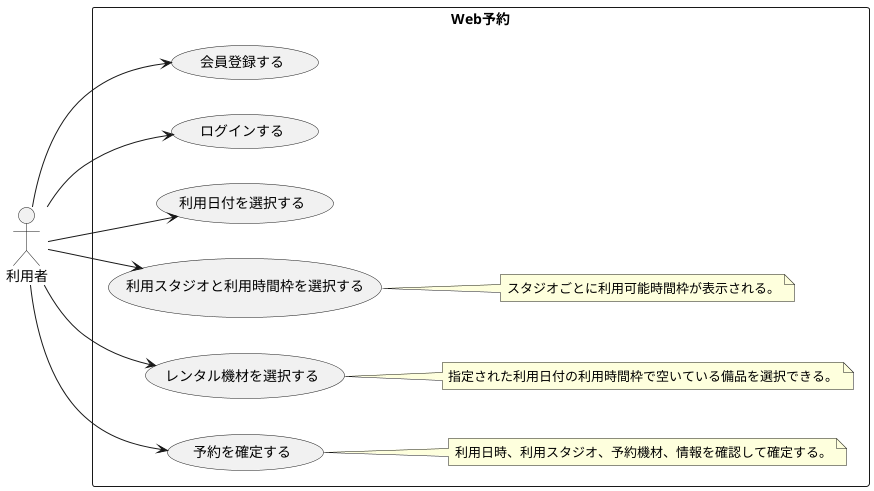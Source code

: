 @startuml Usecase

left to right direction

actor 利用者

rectangle Web予約 {
    利用者 --> (会員登録する)
    利用者 --> (ログインする)
    利用者 --> (利用日付を選択する)
    利用者 --> (利用スタジオと利用時間枠を選択する)
    利用者 --> (レンタル機材を選択する)
    利用者 --> (予約を確定する)

    note right of (利用スタジオと利用時間枠を選択する)
    スタジオごとに利用可能時間枠が表示される。
    end note

    note right of (レンタル機材を選択する)
    指定された利用日付の利用時間枠で空いている備品を選択できる。
    end note
    
    note right of (予約を確定する)
    利用日時、利用スタジオ、予約機材、情報を確認して確定する。
    end note
}

@enduml
